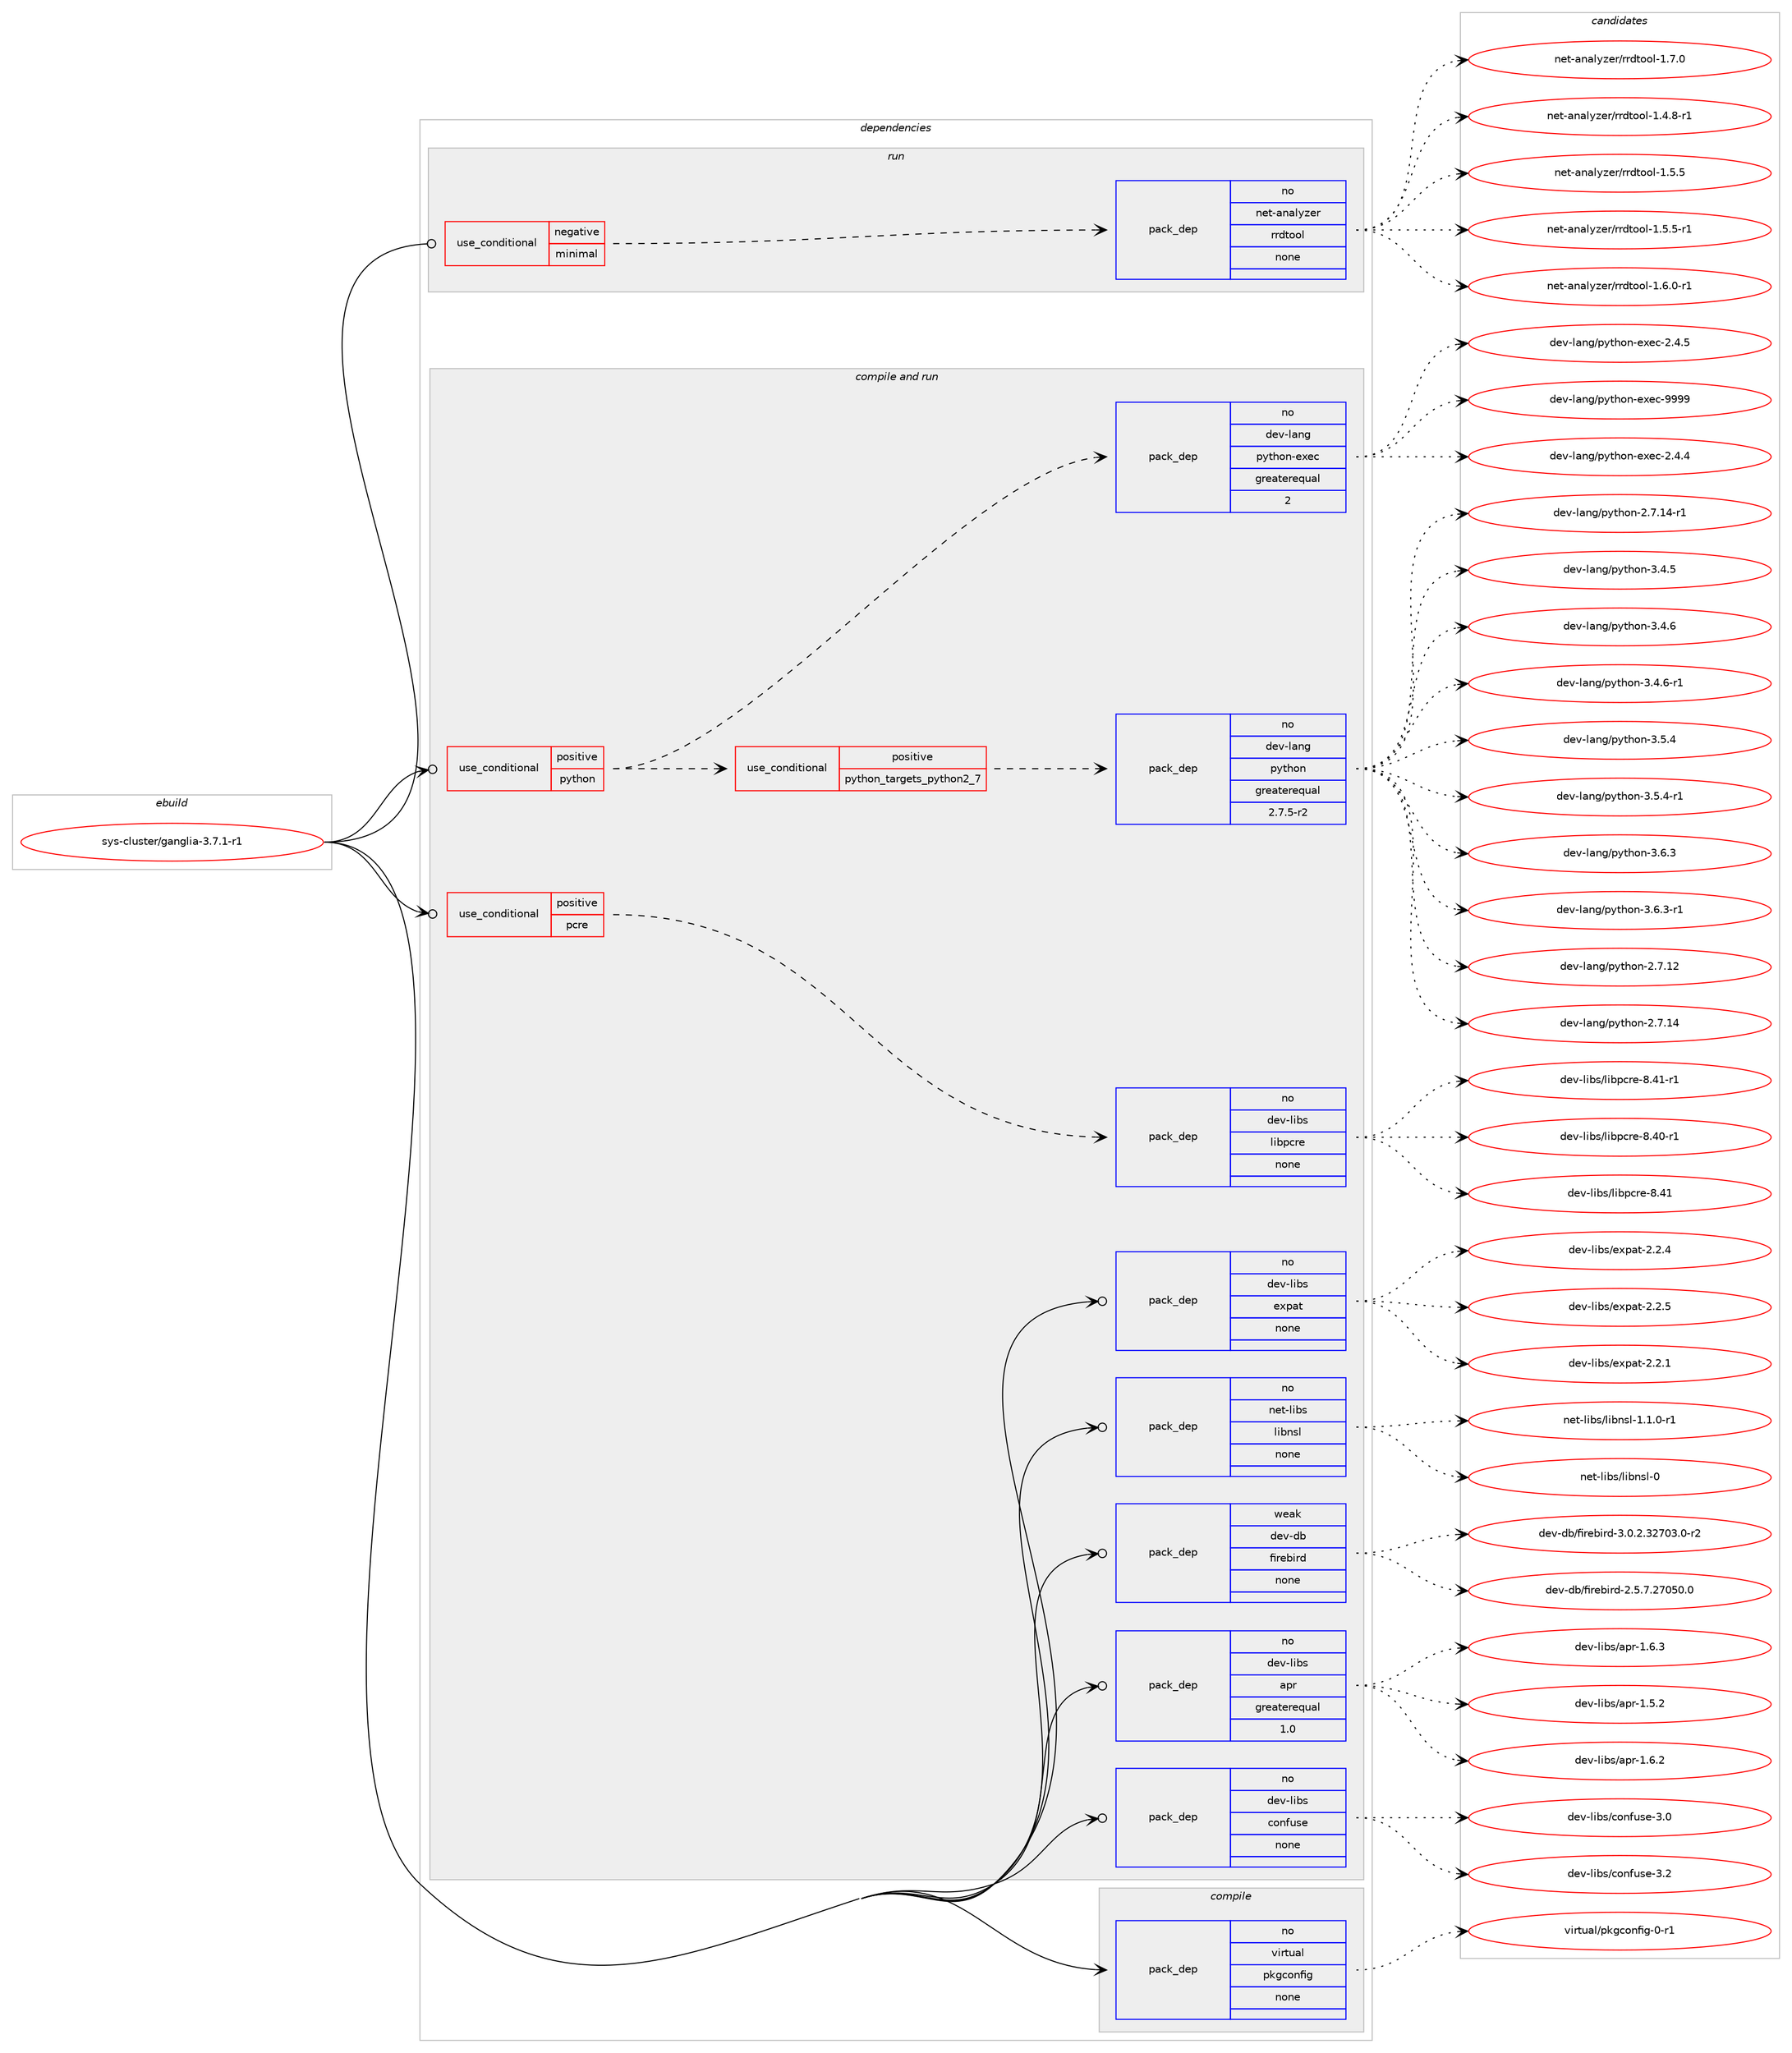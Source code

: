 digraph prolog {

# *************
# Graph options
# *************

newrank=true;
concentrate=true;
compound=true;
graph [rankdir=LR,fontname=Helvetica,fontsize=10,ranksep=1.5];#, ranksep=2.5, nodesep=0.2];
edge  [arrowhead=vee];
node  [fontname=Helvetica,fontsize=10];

# **********
# The ebuild
# **********

subgraph cluster_leftcol {
color=gray;
rank=same;
label=<<i>ebuild</i>>;
id [label="sys-cluster/ganglia-3.7.1-r1", color=red, width=4, href="../sys-cluster/ganglia-3.7.1-r1.svg"];
}

# ****************
# The dependencies
# ****************

subgraph cluster_midcol {
color=gray;
label=<<i>dependencies</i>>;
subgraph cluster_compile {
fillcolor="#eeeeee";
style=filled;
label=<<i>compile</i>>;
subgraph pack6118 {
dependency6955 [label=<<TABLE BORDER="0" CELLBORDER="1" CELLSPACING="0" CELLPADDING="4" WIDTH="220"><TR><TD ROWSPAN="6" CELLPADDING="30">pack_dep</TD></TR><TR><TD WIDTH="110">no</TD></TR><TR><TD>virtual</TD></TR><TR><TD>pkgconfig</TD></TR><TR><TD>none</TD></TR><TR><TD></TD></TR></TABLE>>, shape=none, color=blue];
}
id:e -> dependency6955:w [weight=20,style="solid",arrowhead="vee"];
}
subgraph cluster_compileandrun {
fillcolor="#eeeeee";
style=filled;
label=<<i>compile and run</i>>;
subgraph cond801 {
dependency6956 [label=<<TABLE BORDER="0" CELLBORDER="1" CELLSPACING="0" CELLPADDING="4"><TR><TD ROWSPAN="3" CELLPADDING="10">use_conditional</TD></TR><TR><TD>positive</TD></TR><TR><TD>pcre</TD></TR></TABLE>>, shape=none, color=red];
subgraph pack6119 {
dependency6957 [label=<<TABLE BORDER="0" CELLBORDER="1" CELLSPACING="0" CELLPADDING="4" WIDTH="220"><TR><TD ROWSPAN="6" CELLPADDING="30">pack_dep</TD></TR><TR><TD WIDTH="110">no</TD></TR><TR><TD>dev-libs</TD></TR><TR><TD>libpcre</TD></TR><TR><TD>none</TD></TR><TR><TD></TD></TR></TABLE>>, shape=none, color=blue];
}
dependency6956:e -> dependency6957:w [weight=20,style="dashed",arrowhead="vee"];
}
id:e -> dependency6956:w [weight=20,style="solid",arrowhead="odotvee"];
subgraph cond802 {
dependency6958 [label=<<TABLE BORDER="0" CELLBORDER="1" CELLSPACING="0" CELLPADDING="4"><TR><TD ROWSPAN="3" CELLPADDING="10">use_conditional</TD></TR><TR><TD>positive</TD></TR><TR><TD>python</TD></TR></TABLE>>, shape=none, color=red];
subgraph cond803 {
dependency6959 [label=<<TABLE BORDER="0" CELLBORDER="1" CELLSPACING="0" CELLPADDING="4"><TR><TD ROWSPAN="3" CELLPADDING="10">use_conditional</TD></TR><TR><TD>positive</TD></TR><TR><TD>python_targets_python2_7</TD></TR></TABLE>>, shape=none, color=red];
subgraph pack6120 {
dependency6960 [label=<<TABLE BORDER="0" CELLBORDER="1" CELLSPACING="0" CELLPADDING="4" WIDTH="220"><TR><TD ROWSPAN="6" CELLPADDING="30">pack_dep</TD></TR><TR><TD WIDTH="110">no</TD></TR><TR><TD>dev-lang</TD></TR><TR><TD>python</TD></TR><TR><TD>greaterequal</TD></TR><TR><TD>2.7.5-r2</TD></TR></TABLE>>, shape=none, color=blue];
}
dependency6959:e -> dependency6960:w [weight=20,style="dashed",arrowhead="vee"];
}
dependency6958:e -> dependency6959:w [weight=20,style="dashed",arrowhead="vee"];
subgraph pack6121 {
dependency6961 [label=<<TABLE BORDER="0" CELLBORDER="1" CELLSPACING="0" CELLPADDING="4" WIDTH="220"><TR><TD ROWSPAN="6" CELLPADDING="30">pack_dep</TD></TR><TR><TD WIDTH="110">no</TD></TR><TR><TD>dev-lang</TD></TR><TR><TD>python-exec</TD></TR><TR><TD>greaterequal</TD></TR><TR><TD>2</TD></TR></TABLE>>, shape=none, color=blue];
}
dependency6958:e -> dependency6961:w [weight=20,style="dashed",arrowhead="vee"];
}
id:e -> dependency6958:w [weight=20,style="solid",arrowhead="odotvee"];
subgraph pack6122 {
dependency6962 [label=<<TABLE BORDER="0" CELLBORDER="1" CELLSPACING="0" CELLPADDING="4" WIDTH="220"><TR><TD ROWSPAN="6" CELLPADDING="30">pack_dep</TD></TR><TR><TD WIDTH="110">no</TD></TR><TR><TD>dev-libs</TD></TR><TR><TD>apr</TD></TR><TR><TD>greaterequal</TD></TR><TR><TD>1.0</TD></TR></TABLE>>, shape=none, color=blue];
}
id:e -> dependency6962:w [weight=20,style="solid",arrowhead="odotvee"];
subgraph pack6123 {
dependency6963 [label=<<TABLE BORDER="0" CELLBORDER="1" CELLSPACING="0" CELLPADDING="4" WIDTH="220"><TR><TD ROWSPAN="6" CELLPADDING="30">pack_dep</TD></TR><TR><TD WIDTH="110">no</TD></TR><TR><TD>dev-libs</TD></TR><TR><TD>confuse</TD></TR><TR><TD>none</TD></TR><TR><TD></TD></TR></TABLE>>, shape=none, color=blue];
}
id:e -> dependency6963:w [weight=20,style="solid",arrowhead="odotvee"];
subgraph pack6124 {
dependency6964 [label=<<TABLE BORDER="0" CELLBORDER="1" CELLSPACING="0" CELLPADDING="4" WIDTH="220"><TR><TD ROWSPAN="6" CELLPADDING="30">pack_dep</TD></TR><TR><TD WIDTH="110">no</TD></TR><TR><TD>dev-libs</TD></TR><TR><TD>expat</TD></TR><TR><TD>none</TD></TR><TR><TD></TD></TR></TABLE>>, shape=none, color=blue];
}
id:e -> dependency6964:w [weight=20,style="solid",arrowhead="odotvee"];
subgraph pack6125 {
dependency6965 [label=<<TABLE BORDER="0" CELLBORDER="1" CELLSPACING="0" CELLPADDING="4" WIDTH="220"><TR><TD ROWSPAN="6" CELLPADDING="30">pack_dep</TD></TR><TR><TD WIDTH="110">no</TD></TR><TR><TD>net-libs</TD></TR><TR><TD>libnsl</TD></TR><TR><TD>none</TD></TR><TR><TD></TD></TR></TABLE>>, shape=none, color=blue];
}
id:e -> dependency6965:w [weight=20,style="solid",arrowhead="odotvee"];
subgraph pack6126 {
dependency6966 [label=<<TABLE BORDER="0" CELLBORDER="1" CELLSPACING="0" CELLPADDING="4" WIDTH="220"><TR><TD ROWSPAN="6" CELLPADDING="30">pack_dep</TD></TR><TR><TD WIDTH="110">weak</TD></TR><TR><TD>dev-db</TD></TR><TR><TD>firebird</TD></TR><TR><TD>none</TD></TR><TR><TD></TD></TR></TABLE>>, shape=none, color=blue];
}
id:e -> dependency6966:w [weight=20,style="solid",arrowhead="odotvee"];
}
subgraph cluster_run {
fillcolor="#eeeeee";
style=filled;
label=<<i>run</i>>;
subgraph cond804 {
dependency6967 [label=<<TABLE BORDER="0" CELLBORDER="1" CELLSPACING="0" CELLPADDING="4"><TR><TD ROWSPAN="3" CELLPADDING="10">use_conditional</TD></TR><TR><TD>negative</TD></TR><TR><TD>minimal</TD></TR></TABLE>>, shape=none, color=red];
subgraph pack6127 {
dependency6968 [label=<<TABLE BORDER="0" CELLBORDER="1" CELLSPACING="0" CELLPADDING="4" WIDTH="220"><TR><TD ROWSPAN="6" CELLPADDING="30">pack_dep</TD></TR><TR><TD WIDTH="110">no</TD></TR><TR><TD>net-analyzer</TD></TR><TR><TD>rrdtool</TD></TR><TR><TD>none</TD></TR><TR><TD></TD></TR></TABLE>>, shape=none, color=blue];
}
dependency6967:e -> dependency6968:w [weight=20,style="dashed",arrowhead="vee"];
}
id:e -> dependency6967:w [weight=20,style="solid",arrowhead="odot"];
}
}

# **************
# The candidates
# **************

subgraph cluster_choices {
rank=same;
color=gray;
label=<<i>candidates</i>>;

subgraph choice6118 {
color=black;
nodesep=1;
choice11810511411611797108471121071039911111010210510345484511449 [label="virtual/pkgconfig-0-r1", color=red, width=4,href="../virtual/pkgconfig-0-r1.svg"];
dependency6955:e -> choice11810511411611797108471121071039911111010210510345484511449:w [style=dotted,weight="100"];
}
subgraph choice6119 {
color=black;
nodesep=1;
choice100101118451081059811547108105981129911410145564652484511449 [label="dev-libs/libpcre-8.40-r1", color=red, width=4,href="../dev-libs/libpcre-8.40-r1.svg"];
choice10010111845108105981154710810598112991141014556465249 [label="dev-libs/libpcre-8.41", color=red, width=4,href="../dev-libs/libpcre-8.41.svg"];
choice100101118451081059811547108105981129911410145564652494511449 [label="dev-libs/libpcre-8.41-r1", color=red, width=4,href="../dev-libs/libpcre-8.41-r1.svg"];
dependency6957:e -> choice100101118451081059811547108105981129911410145564652484511449:w [style=dotted,weight="100"];
dependency6957:e -> choice10010111845108105981154710810598112991141014556465249:w [style=dotted,weight="100"];
dependency6957:e -> choice100101118451081059811547108105981129911410145564652494511449:w [style=dotted,weight="100"];
}
subgraph choice6120 {
color=black;
nodesep=1;
choice10010111845108971101034711212111610411111045504655464950 [label="dev-lang/python-2.7.12", color=red, width=4,href="../dev-lang/python-2.7.12.svg"];
choice10010111845108971101034711212111610411111045504655464952 [label="dev-lang/python-2.7.14", color=red, width=4,href="../dev-lang/python-2.7.14.svg"];
choice100101118451089711010347112121116104111110455046554649524511449 [label="dev-lang/python-2.7.14-r1", color=red, width=4,href="../dev-lang/python-2.7.14-r1.svg"];
choice100101118451089711010347112121116104111110455146524653 [label="dev-lang/python-3.4.5", color=red, width=4,href="../dev-lang/python-3.4.5.svg"];
choice100101118451089711010347112121116104111110455146524654 [label="dev-lang/python-3.4.6", color=red, width=4,href="../dev-lang/python-3.4.6.svg"];
choice1001011184510897110103471121211161041111104551465246544511449 [label="dev-lang/python-3.4.6-r1", color=red, width=4,href="../dev-lang/python-3.4.6-r1.svg"];
choice100101118451089711010347112121116104111110455146534652 [label="dev-lang/python-3.5.4", color=red, width=4,href="../dev-lang/python-3.5.4.svg"];
choice1001011184510897110103471121211161041111104551465346524511449 [label="dev-lang/python-3.5.4-r1", color=red, width=4,href="../dev-lang/python-3.5.4-r1.svg"];
choice100101118451089711010347112121116104111110455146544651 [label="dev-lang/python-3.6.3", color=red, width=4,href="../dev-lang/python-3.6.3.svg"];
choice1001011184510897110103471121211161041111104551465446514511449 [label="dev-lang/python-3.6.3-r1", color=red, width=4,href="../dev-lang/python-3.6.3-r1.svg"];
dependency6960:e -> choice10010111845108971101034711212111610411111045504655464950:w [style=dotted,weight="100"];
dependency6960:e -> choice10010111845108971101034711212111610411111045504655464952:w [style=dotted,weight="100"];
dependency6960:e -> choice100101118451089711010347112121116104111110455046554649524511449:w [style=dotted,weight="100"];
dependency6960:e -> choice100101118451089711010347112121116104111110455146524653:w [style=dotted,weight="100"];
dependency6960:e -> choice100101118451089711010347112121116104111110455146524654:w [style=dotted,weight="100"];
dependency6960:e -> choice1001011184510897110103471121211161041111104551465246544511449:w [style=dotted,weight="100"];
dependency6960:e -> choice100101118451089711010347112121116104111110455146534652:w [style=dotted,weight="100"];
dependency6960:e -> choice1001011184510897110103471121211161041111104551465346524511449:w [style=dotted,weight="100"];
dependency6960:e -> choice100101118451089711010347112121116104111110455146544651:w [style=dotted,weight="100"];
dependency6960:e -> choice1001011184510897110103471121211161041111104551465446514511449:w [style=dotted,weight="100"];
}
subgraph choice6121 {
color=black;
nodesep=1;
choice1001011184510897110103471121211161041111104510112010199455046524652 [label="dev-lang/python-exec-2.4.4", color=red, width=4,href="../dev-lang/python-exec-2.4.4.svg"];
choice1001011184510897110103471121211161041111104510112010199455046524653 [label="dev-lang/python-exec-2.4.5", color=red, width=4,href="../dev-lang/python-exec-2.4.5.svg"];
choice10010111845108971101034711212111610411111045101120101994557575757 [label="dev-lang/python-exec-9999", color=red, width=4,href="../dev-lang/python-exec-9999.svg"];
dependency6961:e -> choice1001011184510897110103471121211161041111104510112010199455046524652:w [style=dotted,weight="100"];
dependency6961:e -> choice1001011184510897110103471121211161041111104510112010199455046524653:w [style=dotted,weight="100"];
dependency6961:e -> choice10010111845108971101034711212111610411111045101120101994557575757:w [style=dotted,weight="100"];
}
subgraph choice6122 {
color=black;
nodesep=1;
choice10010111845108105981154797112114454946534650 [label="dev-libs/apr-1.5.2", color=red, width=4,href="../dev-libs/apr-1.5.2.svg"];
choice10010111845108105981154797112114454946544650 [label="dev-libs/apr-1.6.2", color=red, width=4,href="../dev-libs/apr-1.6.2.svg"];
choice10010111845108105981154797112114454946544651 [label="dev-libs/apr-1.6.3", color=red, width=4,href="../dev-libs/apr-1.6.3.svg"];
dependency6962:e -> choice10010111845108105981154797112114454946534650:w [style=dotted,weight="100"];
dependency6962:e -> choice10010111845108105981154797112114454946544650:w [style=dotted,weight="100"];
dependency6962:e -> choice10010111845108105981154797112114454946544651:w [style=dotted,weight="100"];
}
subgraph choice6123 {
color=black;
nodesep=1;
choice1001011184510810598115479911111010211711510145514648 [label="dev-libs/confuse-3.0", color=red, width=4,href="../dev-libs/confuse-3.0.svg"];
choice1001011184510810598115479911111010211711510145514650 [label="dev-libs/confuse-3.2", color=red, width=4,href="../dev-libs/confuse-3.2.svg"];
dependency6963:e -> choice1001011184510810598115479911111010211711510145514648:w [style=dotted,weight="100"];
dependency6963:e -> choice1001011184510810598115479911111010211711510145514650:w [style=dotted,weight="100"];
}
subgraph choice6124 {
color=black;
nodesep=1;
choice10010111845108105981154710112011297116455046504649 [label="dev-libs/expat-2.2.1", color=red, width=4,href="../dev-libs/expat-2.2.1.svg"];
choice10010111845108105981154710112011297116455046504652 [label="dev-libs/expat-2.2.4", color=red, width=4,href="../dev-libs/expat-2.2.4.svg"];
choice10010111845108105981154710112011297116455046504653 [label="dev-libs/expat-2.2.5", color=red, width=4,href="../dev-libs/expat-2.2.5.svg"];
dependency6964:e -> choice10010111845108105981154710112011297116455046504649:w [style=dotted,weight="100"];
dependency6964:e -> choice10010111845108105981154710112011297116455046504652:w [style=dotted,weight="100"];
dependency6964:e -> choice10010111845108105981154710112011297116455046504653:w [style=dotted,weight="100"];
}
subgraph choice6125 {
color=black;
nodesep=1;
choice110101116451081059811547108105981101151084548 [label="net-libs/libnsl-0", color=red, width=4,href="../net-libs/libnsl-0.svg"];
choice110101116451081059811547108105981101151084549464946484511449 [label="net-libs/libnsl-1.1.0-r1", color=red, width=4,href="../net-libs/libnsl-1.1.0-r1.svg"];
dependency6965:e -> choice110101116451081059811547108105981101151084548:w [style=dotted,weight="100"];
dependency6965:e -> choice110101116451081059811547108105981101151084549464946484511449:w [style=dotted,weight="100"];
}
subgraph choice6126 {
color=black;
nodesep=1;
choice100101118451009847102105114101981051141004550465346554650554853484648 [label="dev-db/firebird-2.5.7.27050.0", color=red, width=4,href="../dev-db/firebird-2.5.7.27050.0.svg"];
choice1001011184510098471021051141019810511410045514648465046515055485146484511450 [label="dev-db/firebird-3.0.2.32703.0-r2", color=red, width=4,href="../dev-db/firebird-3.0.2.32703.0-r2.svg"];
dependency6966:e -> choice100101118451009847102105114101981051141004550465346554650554853484648:w [style=dotted,weight="100"];
dependency6966:e -> choice1001011184510098471021051141019810511410045514648465046515055485146484511450:w [style=dotted,weight="100"];
}
subgraph choice6127 {
color=black;
nodesep=1;
choice110101116459711097108121122101114471141141001161111111084549465246564511449 [label="net-analyzer/rrdtool-1.4.8-r1", color=red, width=4,href="../net-analyzer/rrdtool-1.4.8-r1.svg"];
choice11010111645971109710812112210111447114114100116111111108454946534653 [label="net-analyzer/rrdtool-1.5.5", color=red, width=4,href="../net-analyzer/rrdtool-1.5.5.svg"];
choice110101116459711097108121122101114471141141001161111111084549465346534511449 [label="net-analyzer/rrdtool-1.5.5-r1", color=red, width=4,href="../net-analyzer/rrdtool-1.5.5-r1.svg"];
choice110101116459711097108121122101114471141141001161111111084549465446484511449 [label="net-analyzer/rrdtool-1.6.0-r1", color=red, width=4,href="../net-analyzer/rrdtool-1.6.0-r1.svg"];
choice11010111645971109710812112210111447114114100116111111108454946554648 [label="net-analyzer/rrdtool-1.7.0", color=red, width=4,href="../net-analyzer/rrdtool-1.7.0.svg"];
dependency6968:e -> choice110101116459711097108121122101114471141141001161111111084549465246564511449:w [style=dotted,weight="100"];
dependency6968:e -> choice11010111645971109710812112210111447114114100116111111108454946534653:w [style=dotted,weight="100"];
dependency6968:e -> choice110101116459711097108121122101114471141141001161111111084549465346534511449:w [style=dotted,weight="100"];
dependency6968:e -> choice110101116459711097108121122101114471141141001161111111084549465446484511449:w [style=dotted,weight="100"];
dependency6968:e -> choice11010111645971109710812112210111447114114100116111111108454946554648:w [style=dotted,weight="100"];
}
}

}
